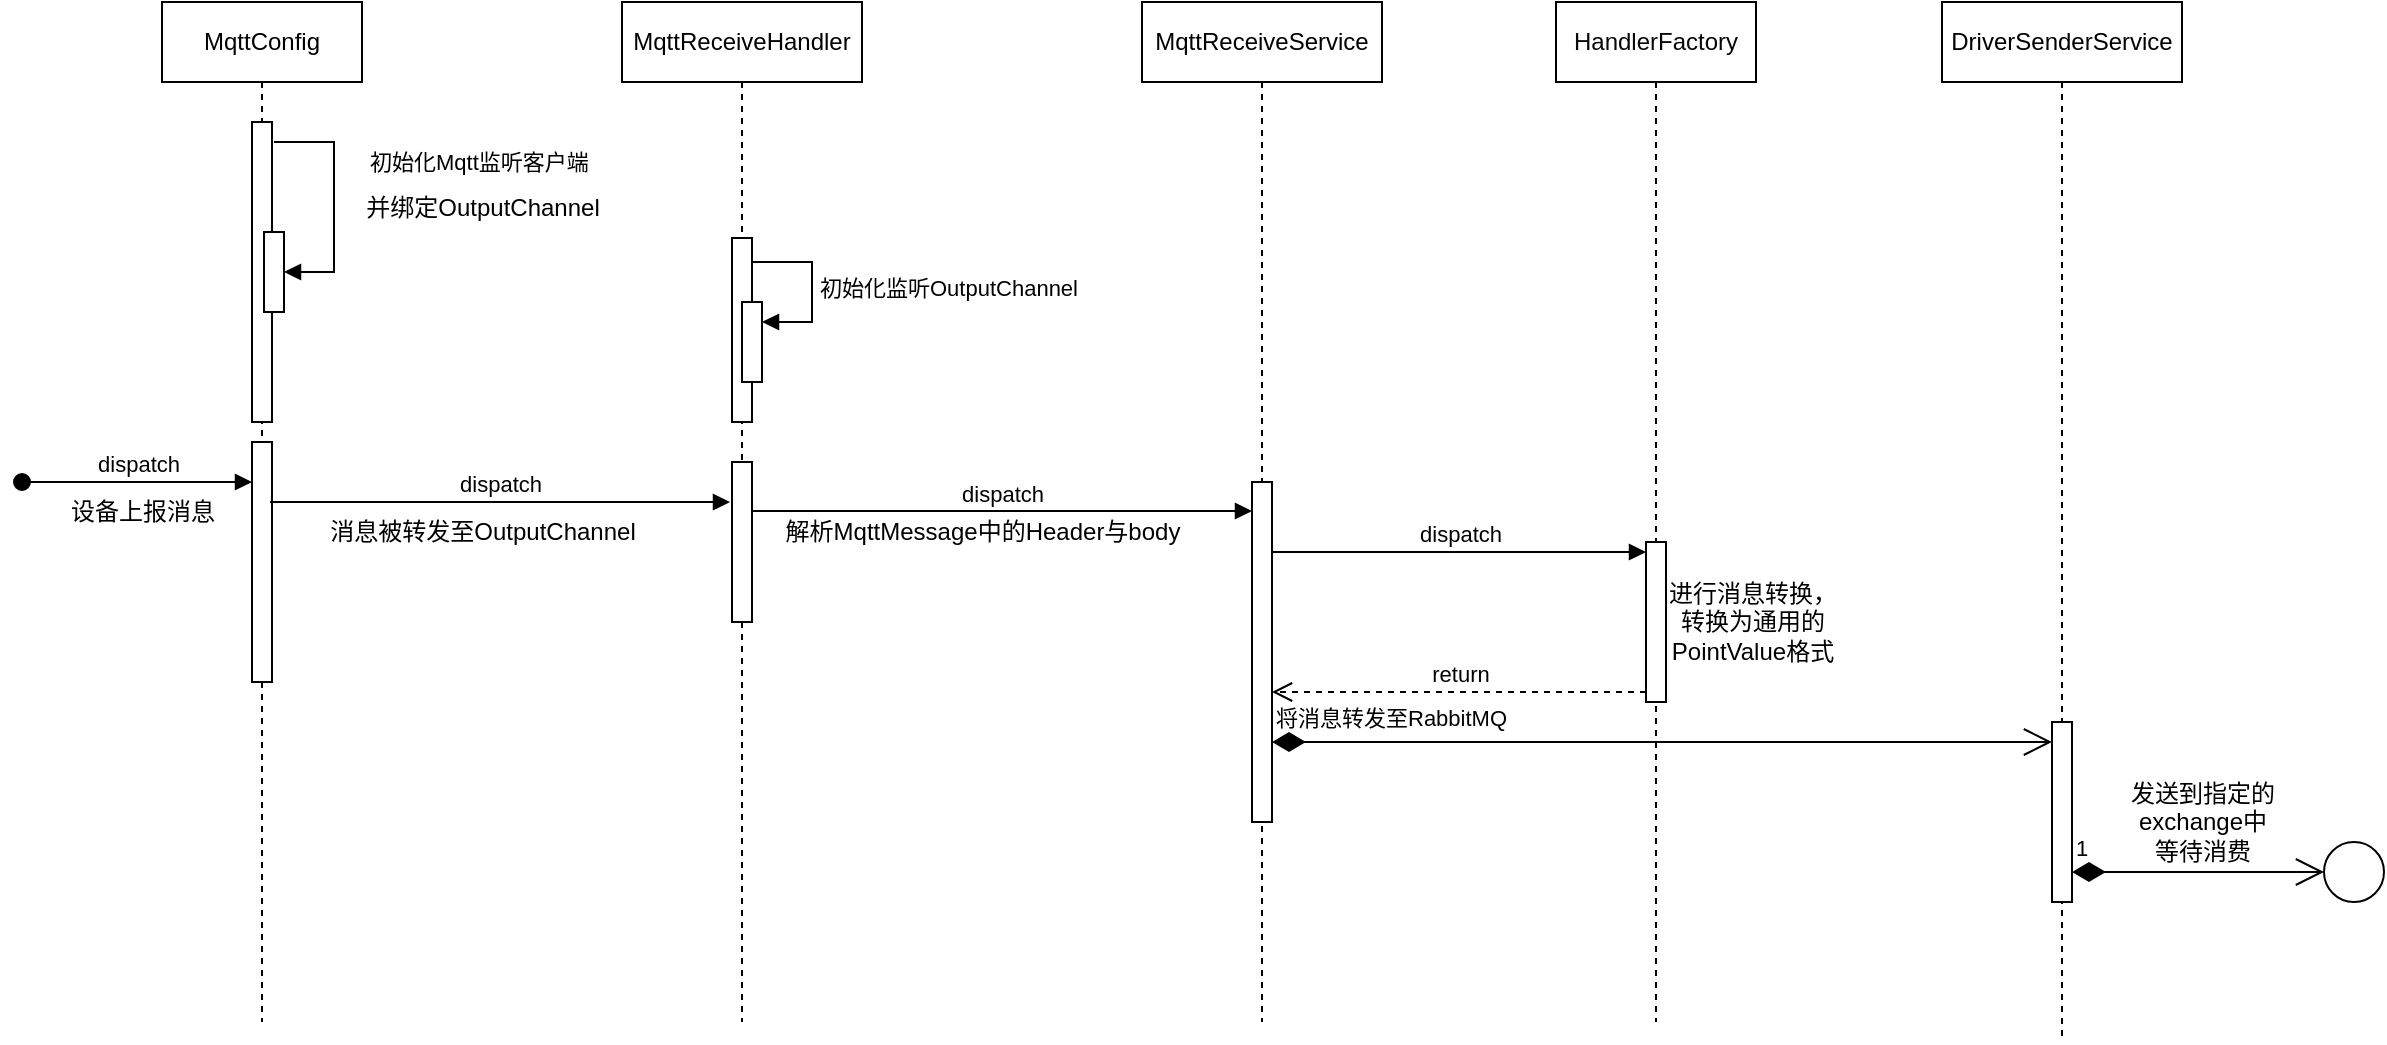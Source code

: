 <mxfile version="24.7.7">
  <diagram name="第 1 页" id="pu3NH_FgWv-jmfec-GzL">
    <mxGraphModel dx="1380" dy="761" grid="1" gridSize="10" guides="1" tooltips="1" connect="1" arrows="1" fold="1" page="1" pageScale="1" pageWidth="827" pageHeight="1169" math="0" shadow="0">
      <root>
        <mxCell id="0" />
        <mxCell id="1" parent="0" />
        <mxCell id="AKeAfYZ9gtmZOaaDrNay-2" value="MqttConfig" style="shape=umlLifeline;perimeter=lifelinePerimeter;whiteSpace=wrap;html=1;container=1;dropTarget=0;collapsible=0;recursiveResize=0;outlineConnect=0;portConstraint=eastwest;newEdgeStyle={&quot;curved&quot;:0,&quot;rounded&quot;:0};" parent="1" vertex="1">
          <mxGeometry x="130" y="90" width="100" height="510" as="geometry" />
        </mxCell>
        <mxCell id="AKeAfYZ9gtmZOaaDrNay-3" value="" style="html=1;points=[[0,0,0,0,5],[0,1,0,0,-5],[1,0,0,0,5],[1,1,0,0,-5]];perimeter=orthogonalPerimeter;outlineConnect=0;targetShapes=umlLifeline;portConstraint=eastwest;newEdgeStyle={&quot;curved&quot;:0,&quot;rounded&quot;:0};" parent="AKeAfYZ9gtmZOaaDrNay-2" vertex="1">
          <mxGeometry x="45" y="60" width="10" height="150" as="geometry" />
        </mxCell>
        <mxCell id="AKeAfYZ9gtmZOaaDrNay-6" value="" style="html=1;points=[[0,0,0,0,5],[0,1,0,0,-5],[1,0,0,0,5],[1,1,0,0,-5]];perimeter=orthogonalPerimeter;outlineConnect=0;targetShapes=umlLifeline;portConstraint=eastwest;newEdgeStyle={&quot;curved&quot;:0,&quot;rounded&quot;:0};" parent="AKeAfYZ9gtmZOaaDrNay-2" vertex="1">
          <mxGeometry x="51" y="115" width="10" height="40" as="geometry" />
        </mxCell>
        <mxCell id="AKeAfYZ9gtmZOaaDrNay-7" value="初始化Mqtt监听客户端" style="html=1;align=left;spacingLeft=2;endArrow=block;rounded=0;edgeStyle=orthogonalEdgeStyle;curved=0;rounded=0;" parent="AKeAfYZ9gtmZOaaDrNay-2" target="AKeAfYZ9gtmZOaaDrNay-6" edge="1">
          <mxGeometry x="-0.333" y="14" relative="1" as="geometry">
            <mxPoint x="56" y="70" as="sourcePoint" />
            <Array as="points">
              <mxPoint x="86" y="70" />
              <mxPoint x="86" y="135" />
            </Array>
            <mxPoint as="offset" />
          </mxGeometry>
        </mxCell>
        <mxCell id="AKeAfYZ9gtmZOaaDrNay-14" value="" style="html=1;points=[[0,0,0,0,5],[0,1,0,0,-5],[1,0,0,0,5],[1,1,0,0,-5]];perimeter=orthogonalPerimeter;outlineConnect=0;targetShapes=umlLifeline;portConstraint=eastwest;newEdgeStyle={&quot;curved&quot;:0,&quot;rounded&quot;:0};" parent="AKeAfYZ9gtmZOaaDrNay-2" vertex="1">
          <mxGeometry x="45" y="220" width="10" height="120" as="geometry" />
        </mxCell>
        <mxCell id="AKeAfYZ9gtmZOaaDrNay-8" value="并绑定OutputChannel" style="text;html=1;align=center;verticalAlign=middle;resizable=0;points=[];autosize=1;strokeColor=none;fillColor=none;" parent="1" vertex="1">
          <mxGeometry x="220" y="178" width="140" height="30" as="geometry" />
        </mxCell>
        <mxCell id="AKeAfYZ9gtmZOaaDrNay-9" value="&lt;div style=&quot;background-color:#ffffff;color:#080808&quot;&gt;&lt;pre style=&quot;&quot;&gt;&lt;span style=&quot;color: rgb(0, 0, 0);&quot;&gt;&lt;font style=&quot;font-size: 12px;&quot; face=&quot;Helvetica&quot;&gt;MqttReceiveHandler&lt;/font&gt;&lt;/span&gt;&lt;/pre&gt;&lt;/div&gt;" style="shape=umlLifeline;perimeter=lifelinePerimeter;whiteSpace=wrap;html=1;container=1;dropTarget=0;collapsible=0;recursiveResize=0;outlineConnect=0;portConstraint=eastwest;newEdgeStyle={&quot;curved&quot;:0,&quot;rounded&quot;:0};" parent="1" vertex="1">
          <mxGeometry x="360" y="90" width="120" height="510" as="geometry" />
        </mxCell>
        <mxCell id="AKeAfYZ9gtmZOaaDrNay-10" value="" style="html=1;points=[[0,0,0,0,5],[0,1,0,0,-5],[1,0,0,0,5],[1,1,0,0,-5]];perimeter=orthogonalPerimeter;outlineConnect=0;targetShapes=umlLifeline;portConstraint=eastwest;newEdgeStyle={&quot;curved&quot;:0,&quot;rounded&quot;:0};" parent="AKeAfYZ9gtmZOaaDrNay-9" vertex="1">
          <mxGeometry x="55" y="118" width="10" height="92" as="geometry" />
        </mxCell>
        <mxCell id="AKeAfYZ9gtmZOaaDrNay-11" value="" style="html=1;points=[[0,0,0,0,5],[0,1,0,0,-5],[1,0,0,0,5],[1,1,0,0,-5]];perimeter=orthogonalPerimeter;outlineConnect=0;targetShapes=umlLifeline;portConstraint=eastwest;newEdgeStyle={&quot;curved&quot;:0,&quot;rounded&quot;:0};" parent="AKeAfYZ9gtmZOaaDrNay-9" vertex="1">
          <mxGeometry x="60" y="150" width="10" height="40" as="geometry" />
        </mxCell>
        <mxCell id="AKeAfYZ9gtmZOaaDrNay-12" value="初始化监听OutputChannel" style="html=1;align=left;spacingLeft=2;endArrow=block;rounded=0;edgeStyle=orthogonalEdgeStyle;curved=0;rounded=0;" parent="AKeAfYZ9gtmZOaaDrNay-9" target="AKeAfYZ9gtmZOaaDrNay-11" edge="1">
          <mxGeometry relative="1" as="geometry">
            <mxPoint x="65" y="130" as="sourcePoint" />
            <Array as="points">
              <mxPoint x="95" y="160" />
            </Array>
          </mxGeometry>
        </mxCell>
        <mxCell id="AKeAfYZ9gtmZOaaDrNay-16" value="" style="html=1;points=[[0,0,0,0,5],[0,1,0,0,-5],[1,0,0,0,5],[1,1,0,0,-5]];perimeter=orthogonalPerimeter;outlineConnect=0;targetShapes=umlLifeline;portConstraint=eastwest;newEdgeStyle={&quot;curved&quot;:0,&quot;rounded&quot;:0};" parent="AKeAfYZ9gtmZOaaDrNay-9" vertex="1">
          <mxGeometry x="55" y="230" width="10" height="80" as="geometry" />
        </mxCell>
        <mxCell id="AKeAfYZ9gtmZOaaDrNay-13" value="dispatch" style="html=1;verticalAlign=bottom;startArrow=oval;startFill=1;endArrow=block;startSize=8;curved=0;rounded=0;" parent="1" target="AKeAfYZ9gtmZOaaDrNay-14" edge="1">
          <mxGeometry width="60" relative="1" as="geometry">
            <mxPoint x="60" y="330" as="sourcePoint" />
            <mxPoint x="120" y="330" as="targetPoint" />
            <mxPoint as="offset" />
          </mxGeometry>
        </mxCell>
        <mxCell id="AKeAfYZ9gtmZOaaDrNay-15" value="设备上报消息" style="text;html=1;align=center;verticalAlign=middle;resizable=0;points=[];autosize=1;strokeColor=none;fillColor=none;" parent="1" vertex="1">
          <mxGeometry x="70" y="330" width="100" height="30" as="geometry" />
        </mxCell>
        <mxCell id="AKeAfYZ9gtmZOaaDrNay-17" value="dispatch" style="html=1;verticalAlign=bottom;endArrow=block;curved=0;rounded=0;" parent="1" edge="1">
          <mxGeometry width="80" relative="1" as="geometry">
            <mxPoint x="184" y="340" as="sourcePoint" />
            <mxPoint x="414" y="340" as="targetPoint" />
          </mxGeometry>
        </mxCell>
        <mxCell id="AKeAfYZ9gtmZOaaDrNay-18" value="消息被转发至OutputChannel" style="text;html=1;align=center;verticalAlign=middle;resizable=0;points=[];autosize=1;strokeColor=none;fillColor=none;" parent="1" vertex="1">
          <mxGeometry x="200" y="340" width="180" height="30" as="geometry" />
        </mxCell>
        <mxCell id="AKeAfYZ9gtmZOaaDrNay-19" value="&lt;div style=&quot;background-color:#ffffff;color:#080808&quot;&gt;&lt;pre style=&quot;&quot;&gt;&lt;span style=&quot;color: rgb(0, 0, 0);&quot;&gt;&lt;font style=&quot;font-size: 12px;&quot; face=&quot;Helvetica&quot;&gt;MqttReceiveService&lt;/font&gt;&lt;/span&gt;&lt;/pre&gt;&lt;/div&gt;" style="shape=umlLifeline;perimeter=lifelinePerimeter;whiteSpace=wrap;html=1;container=1;dropTarget=0;collapsible=0;recursiveResize=0;outlineConnect=0;portConstraint=eastwest;newEdgeStyle={&quot;curved&quot;:0,&quot;rounded&quot;:0};" parent="1" vertex="1">
          <mxGeometry x="620" y="90" width="120" height="510" as="geometry" />
        </mxCell>
        <mxCell id="AKeAfYZ9gtmZOaaDrNay-20" value="" style="html=1;points=[[0,0,0,0,5],[0,1,0,0,-5],[1,0,0,0,5],[1,1,0,0,-5]];perimeter=orthogonalPerimeter;outlineConnect=0;targetShapes=umlLifeline;portConstraint=eastwest;newEdgeStyle={&quot;curved&quot;:0,&quot;rounded&quot;:0};" parent="AKeAfYZ9gtmZOaaDrNay-19" vertex="1">
          <mxGeometry x="55" y="240" width="10" height="170" as="geometry" />
        </mxCell>
        <mxCell id="AKeAfYZ9gtmZOaaDrNay-21" value="dispatch" style="html=1;verticalAlign=bottom;endArrow=block;curved=0;rounded=0;" parent="1" edge="1">
          <mxGeometry width="80" relative="1" as="geometry">
            <mxPoint x="425" y="344.5" as="sourcePoint" />
            <mxPoint x="675" y="344.5" as="targetPoint" />
          </mxGeometry>
        </mxCell>
        <mxCell id="AKeAfYZ9gtmZOaaDrNay-22" value="解析MqttMessage中的Header与body" style="text;html=1;align=center;verticalAlign=middle;resizable=0;points=[];autosize=1;strokeColor=none;fillColor=none;" parent="1" vertex="1">
          <mxGeometry x="430" y="340" width="220" height="30" as="geometry" />
        </mxCell>
        <mxCell id="AKeAfYZ9gtmZOaaDrNay-23" value="&lt;div style=&quot;background-color:#ffffff;color:#080808&quot;&gt;&lt;pre style=&quot;&quot;&gt;&lt;font style=&quot;font-size: 12px;&quot; face=&quot;Helvetica&quot;&gt;HandlerFactory&lt;/font&gt;&lt;/pre&gt;&lt;/div&gt;" style="shape=umlLifeline;perimeter=lifelinePerimeter;whiteSpace=wrap;html=1;container=1;dropTarget=0;collapsible=0;recursiveResize=0;outlineConnect=0;portConstraint=eastwest;newEdgeStyle={&quot;curved&quot;:0,&quot;rounded&quot;:0};" parent="1" vertex="1">
          <mxGeometry x="827" y="90" width="100" height="510" as="geometry" />
        </mxCell>
        <mxCell id="AKeAfYZ9gtmZOaaDrNay-26" value="" style="html=1;points=[[0,0,0,0,5],[0,1,0,0,-5],[1,0,0,0,5],[1,1,0,0,-5]];perimeter=orthogonalPerimeter;outlineConnect=0;targetShapes=umlLifeline;portConstraint=eastwest;newEdgeStyle={&quot;curved&quot;:0,&quot;rounded&quot;:0};" parent="AKeAfYZ9gtmZOaaDrNay-23" vertex="1">
          <mxGeometry x="45" y="270" width="10" height="80" as="geometry" />
        </mxCell>
        <mxCell id="AKeAfYZ9gtmZOaaDrNay-27" value="dispatch" style="html=1;verticalAlign=bottom;endArrow=block;curved=0;rounded=0;entryX=0;entryY=0;entryDx=0;entryDy=5;" parent="1" source="AKeAfYZ9gtmZOaaDrNay-20" target="AKeAfYZ9gtmZOaaDrNay-26" edge="1">
          <mxGeometry relative="1" as="geometry">
            <mxPoint x="802" y="365" as="sourcePoint" />
          </mxGeometry>
        </mxCell>
        <mxCell id="AKeAfYZ9gtmZOaaDrNay-28" value="return" style="html=1;verticalAlign=bottom;endArrow=open;dashed=1;endSize=8;curved=0;rounded=0;exitX=0;exitY=1;exitDx=0;exitDy=-5;" parent="1" source="AKeAfYZ9gtmZOaaDrNay-26" target="AKeAfYZ9gtmZOaaDrNay-20" edge="1">
          <mxGeometry relative="1" as="geometry">
            <mxPoint x="802" y="435" as="targetPoint" />
          </mxGeometry>
        </mxCell>
        <mxCell id="AKeAfYZ9gtmZOaaDrNay-29" value="进行消息转换，&lt;div&gt;转换为通用的&lt;/div&gt;&lt;div&gt;PointValue格式&lt;/div&gt;" style="text;html=1;align=center;verticalAlign=middle;resizable=0;points=[];autosize=1;strokeColor=none;fillColor=none;" parent="1" vertex="1">
          <mxGeometry x="870" y="370" width="110" height="60" as="geometry" />
        </mxCell>
        <mxCell id="AKeAfYZ9gtmZOaaDrNay-30" value="&lt;div style=&quot;background-color:#ffffff;color:#080808&quot;&gt;&lt;pre style=&quot;&quot;&gt;&lt;span style=&quot;color: rgb(0, 0, 0);&quot;&gt;&lt;font style=&quot;font-size: 12px;&quot; face=&quot;Helvetica&quot;&gt;DriverSenderService&lt;/font&gt;&lt;/span&gt;&lt;/pre&gt;&lt;/div&gt;" style="shape=umlLifeline;perimeter=lifelinePerimeter;whiteSpace=wrap;html=1;container=1;dropTarget=0;collapsible=0;recursiveResize=0;outlineConnect=0;portConstraint=eastwest;newEdgeStyle={&quot;curved&quot;:0,&quot;rounded&quot;:0};" parent="1" vertex="1">
          <mxGeometry x="1020" y="90" width="120" height="520" as="geometry" />
        </mxCell>
        <mxCell id="AKeAfYZ9gtmZOaaDrNay-31" value="" style="html=1;points=[[0,0,0,0,5],[0,1,0,0,-5],[1,0,0,0,5],[1,1,0,0,-5]];perimeter=orthogonalPerimeter;outlineConnect=0;targetShapes=umlLifeline;portConstraint=eastwest;newEdgeStyle={&quot;curved&quot;:0,&quot;rounded&quot;:0};" parent="AKeAfYZ9gtmZOaaDrNay-30" vertex="1">
          <mxGeometry x="55" y="360" width="10" height="90" as="geometry" />
        </mxCell>
        <mxCell id="AKeAfYZ9gtmZOaaDrNay-32" value="将消息转发至RabbitMQ" style="endArrow=open;html=1;endSize=12;startArrow=diamondThin;startSize=14;startFill=1;edgeStyle=orthogonalEdgeStyle;align=left;verticalAlign=bottom;rounded=0;" parent="1" source="AKeAfYZ9gtmZOaaDrNay-20" target="AKeAfYZ9gtmZOaaDrNay-31" edge="1">
          <mxGeometry x="-1" y="3" relative="1" as="geometry">
            <mxPoint x="690" y="470" as="sourcePoint" />
            <mxPoint x="850" y="470" as="targetPoint" />
            <Array as="points">
              <mxPoint x="850" y="460" />
              <mxPoint x="850" y="460" />
            </Array>
          </mxGeometry>
        </mxCell>
        <mxCell id="u6wGByP8QbvHrN2wbtyW-1" value="1" style="endArrow=open;html=1;endSize=12;startArrow=diamondThin;startSize=14;startFill=1;align=left;verticalAlign=bottom;rounded=0;entryX=0;entryY=0.5;entryDx=0;entryDy=0;" edge="1" parent="1" source="AKeAfYZ9gtmZOaaDrNay-31" target="u6wGByP8QbvHrN2wbtyW-2">
          <mxGeometry x="-1" y="3" relative="1" as="geometry">
            <mxPoint x="1080" y="500" as="sourcePoint" />
            <mxPoint x="1150" y="510" as="targetPoint" />
          </mxGeometry>
        </mxCell>
        <mxCell id="u6wGByP8QbvHrN2wbtyW-2" value="" style="ellipse;whiteSpace=wrap;html=1;aspect=fixed;" vertex="1" parent="1">
          <mxGeometry x="1211" y="510" width="30" height="30" as="geometry" />
        </mxCell>
        <mxCell id="u6wGByP8QbvHrN2wbtyW-3" value="发送到指定&lt;span style=&quot;background-color: initial;&quot;&gt;的&lt;/span&gt;&lt;div&gt;&lt;span style=&quot;background-color: initial;&quot;&gt;exchange中&lt;/span&gt;&lt;/div&gt;&lt;div&gt;&lt;span style=&quot;background-color: initial;&quot;&gt;等待消费&lt;/span&gt;&lt;/div&gt;" style="text;html=1;align=center;verticalAlign=middle;resizable=0;points=[];autosize=1;strokeColor=none;fillColor=none;" vertex="1" parent="1">
          <mxGeometry x="1100" y="470" width="100" height="60" as="geometry" />
        </mxCell>
      </root>
    </mxGraphModel>
  </diagram>
</mxfile>
